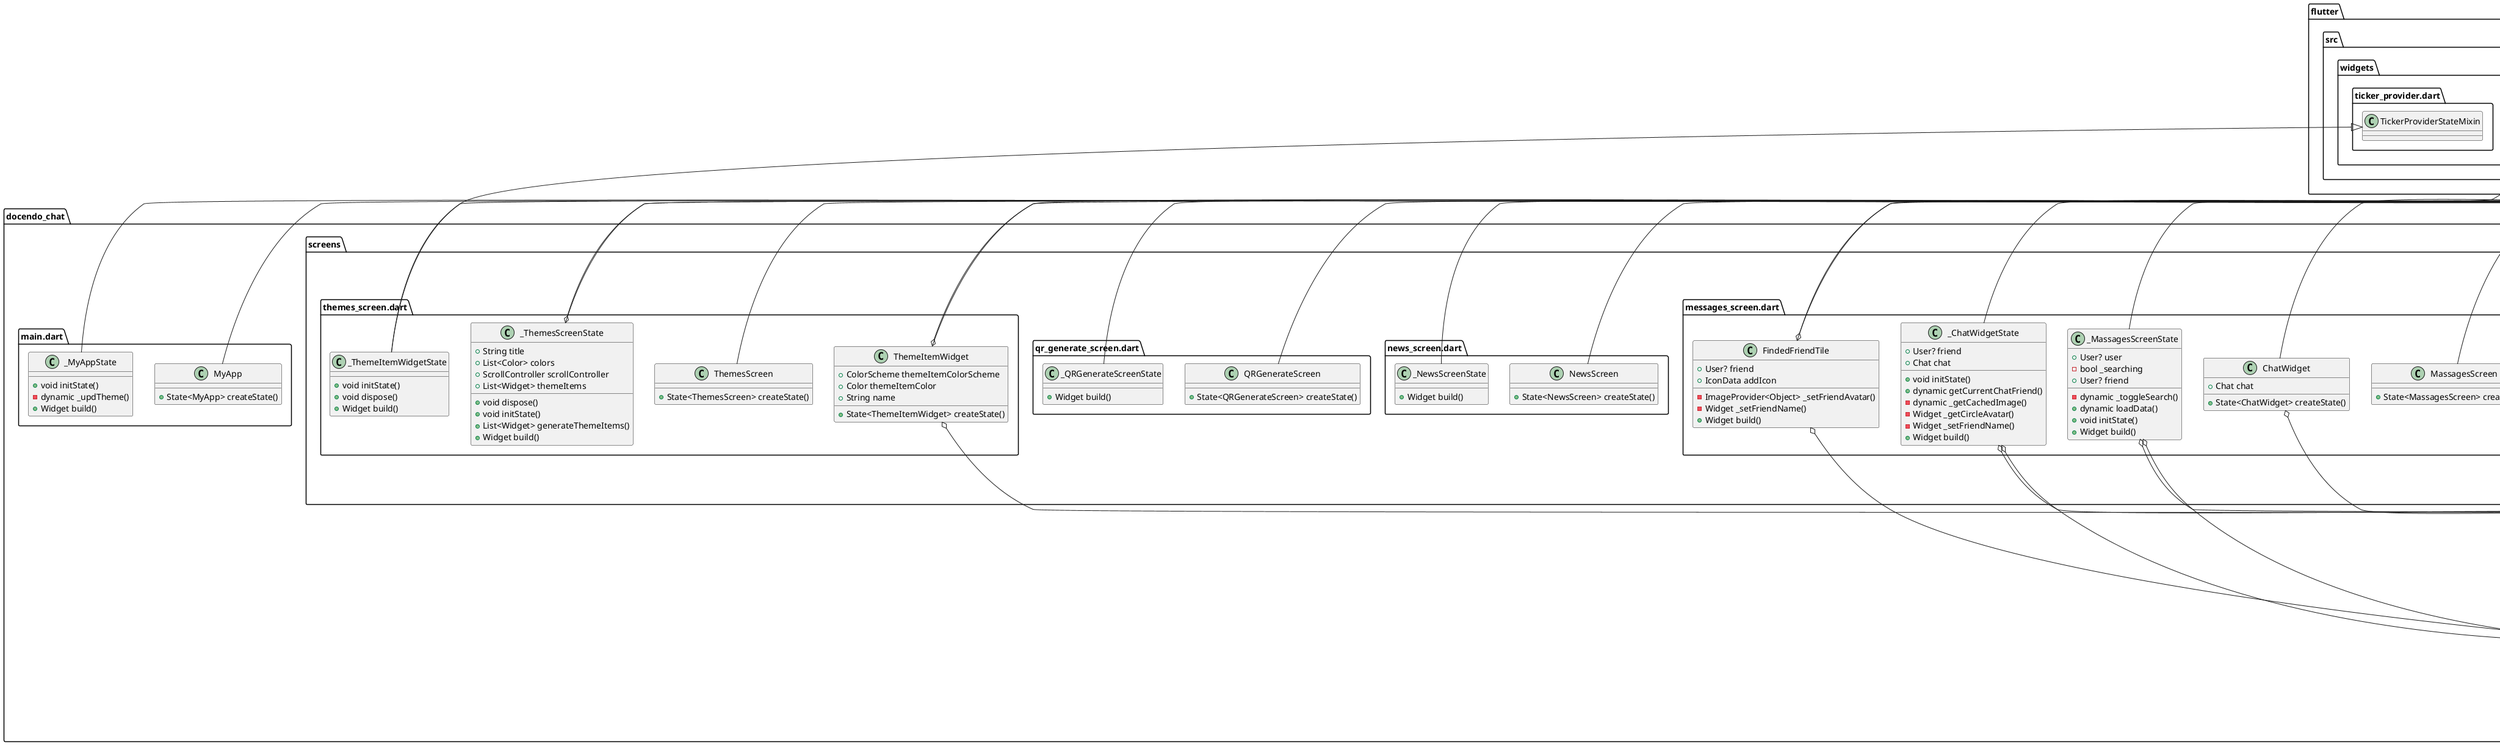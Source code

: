 @startuml
set namespaceSeparator ::

class "docendo_chat::firebase_options.dart::DefaultFirebaseOptions" {
  {static} +FirebaseOptions web
  {static} +FirebaseOptions android
  {static} +FirebaseOptions ios
  {static} +FirebaseOptions macos
  {static} +FirebaseOptions currentPlatform
}

"docendo_chat::firebase_options.dart::DefaultFirebaseOptions" o-- "firebase_core_platform_interface::firebase_core_platform_interface.dart::FirebaseOptions"

class "docendo_chat::main.dart::MyApp" {
  +State<MyApp> createState()
}

"flutter::src::widgets::framework.dart::StatefulWidget" <|-- "docendo_chat::main.dart::MyApp"

class "docendo_chat::main.dart::_MyAppState" {
  +void initState()
  -dynamic _updTheme()
  +Widget build()
}

"flutter::src::widgets::framework.dart::State" <|-- "docendo_chat::main.dart::_MyAppState"

class "docendo_chat::models::chat.dart::Chat" {
  +String key
  +List<String> members
  +String lastMessage
  +String lastMessageTime
  {static} +Chat fromJson()
}

class "docendo_chat::models::message.dart::Message" {
  +String message
  +String time
  +String sender
  {static} +Message fromJson()
}

class "docendo_chat::models::user.dart::User" {
  +String key
  +String name
  +String mail
  +String imageUrl
  +List<String?> friends
  +String token
  +Map<String, dynamic> toJson()
  {static} +User fromJson()
}

class "docendo_chat::screens::account_screen.dart::AccountScreen" {
  +User? user
  {static} +SnackBar customSnackBar()
  +State<AccountScreen> createState()
}

"docendo_chat::screens::account_screen.dart::AccountScreen" o-- "firebase_auth::firebase_auth.dart::User"
"flutter::src::widgets::framework.dart::StatefulWidget" <|-- "docendo_chat::screens::account_screen.dart::AccountScreen"
class "docendo_chat::screens::account_screen.dart::_AccountScreenState" {
  +User? user
  +DefaultCacheManager manager
  +void initState()
  -dynamic _accountUpdate()
  +Widget build()
}

"docendo_chat::screens::account_screen.dart::_AccountScreenState" o-- "firebase_auth::firebase_auth.dart::User"
"docendo_chat::screens::account_screen.dart::_AccountScreenState" o-- "flutter_cache_manager::src::cache_managers::default_cache_manager.dart::DefaultCacheManager"
"flutter::src::widgets::framework.dart::State" <|-- "docendo_chat::screens::account_screen.dart::_AccountScreenState"

class "docendo_chat::screens::account_screen.dart::MemorySettingsWidget" {
  +Widget build()
}

"flutter::src::widgets::framework.dart::StatelessWidget" <|-- "docendo_chat::screens::account_screen.dart::MemorySettingsWidget"

class "docendo_chat::screens::account_screen.dart::SettingsFriendsWidget" {
  +Widget build()
}

"flutter::src::widgets::framework.dart::StatelessWidget" <|-- "docendo_chat::screens::account_screen.dart::SettingsFriendsWidget"

class "docendo_chat::screens::account_screen.dart::ThemeSettingsWidget" {
  +Widget build()
}

"flutter::src::widgets::framework.dart::StatelessWidget" <|-- "docendo_chat::screens::account_screen.dart::ThemeSettingsWidget"

class "docendo_chat::screens::account_screen.dart::SettingsDeviderWidget" {
  +Widget build()
}

"flutter::src::widgets::framework.dart::StatelessWidget" <|-- "docendo_chat::screens::account_screen.dart::SettingsDeviderWidget"

class "docendo_chat::screens::account_screen.dart::AccountSettingsWidget" {
  +Widget build()
}

"flutter::src::widgets::framework.dart::StatelessWidget" <|-- "docendo_chat::screens::account_screen.dart::AccountSettingsWidget"

class "docendo_chat::screens::account_screen.dart::CircleAvatarWidget" {
  +String imageUrl
  +dynamic getImageFile()
  +dynamic getCachedImage()
  +Widget build()
}

"flutter::src::widgets::framework.dart::StatelessWidget" <|-- "docendo_chat::screens::account_screen.dart::CircleAvatarWidget"

class "docendo_chat::screens::auth_screen.dart::AuthScreen" {
  +Widget build()
}

"flutter::src::widgets::framework.dart::StatelessWidget" <|-- "docendo_chat::screens::auth_screen.dart::AuthScreen"

class "docendo_chat::screens::auth_screen.dart::SignInButtonWidget" {
  +DatabaseReference usersRef
  +Widget build()
}

"docendo_chat::screens::auth_screen.dart::SignInButtonWidget" o-- "firebase_database::firebase_database.dart::DatabaseReference"
"flutter::src::widgets::framework.dart::StatelessWidget" <|-- "docendo_chat::screens::auth_screen.dart::SignInButtonWidget"

class "docendo_chat::screens::chat_screen.dart::ChatScreen" {
  +User? friend
  +Chat chat
  +State<ChatScreen> createState()
}

"docendo_chat::screens::chat_screen.dart::ChatScreen" o-- "docendo_chat::models::user.dart::User"
"docendo_chat::screens::chat_screen.dart::ChatScreen" o-- "docendo_chat::models::chat.dart::Chat"
"flutter::src::widgets::framework.dart::StatefulWidget" <|-- "docendo_chat::screens::chat_screen.dart::ChatScreen"

class "docendo_chat::screens::chat_screen.dart::_ChatScreenState" {
  +User? friend
  +Chat chat
  -bool _showFloatingActionButton
  +List<Message> messages
  +List<Widget> messagesWidgets
  -TextEditingController _textEditingController
  -ScrollController _scrollController
  +void initState()
  -ImageProvider<Object> _setFriendAvatar()
  -Widget _setFriendName()
  +dynamic getMessages()
  -dynamic _scrollToDown()
  +void dispose()
  +Widget build()
}

"docendo_chat::screens::chat_screen.dart::_ChatScreenState" o-- "docendo_chat::models::user.dart::User"
"docendo_chat::screens::chat_screen.dart::_ChatScreenState" o-- "docendo_chat::models::chat.dart::Chat"
"docendo_chat::screens::chat_screen.dart::_ChatScreenState" o-- "flutter::src::widgets::editable_text.dart::TextEditingController"
"docendo_chat::screens::chat_screen.dart::_ChatScreenState" o-- "flutter::src::widgets::scroll_controller.dart::ScrollController"
"flutter::src::widgets::framework.dart::State" <|-- "docendo_chat::screens::chat_screen.dart::_ChatScreenState"

class "docendo_chat::screens::chat_screen.dart::MessageWidget" {
  +Message message
  +dynamic getMessageAlign()
  +dynamic getMessageColor()
  +dynamic getBoxDecoration()
  +Widget build()
}

"docendo_chat::screens::chat_screen.dart::MessageWidget" o-- "docendo_chat::models::message.dart::Message"
"flutter::src::widgets::framework.dart::StatelessWidget" <|-- "docendo_chat::screens::chat_screen.dart::MessageWidget"

class "docendo_chat::screens::check_connection_screen.dart::CheckConnectionSceen" {
  +State<CheckConnectionSceen> createState()
}

"flutter::src::widgets::framework.dart::StatefulWidget" <|-- "docendo_chat::screens::check_connection_screen.dart::CheckConnectionSceen"

class "docendo_chat::screens::check_connection_screen.dart::_CheckConnectionScreenState" {
  +DatabaseReference ref
  +Widget checkData
  +void initState()
  -dynamic _checkConnection()
  +Widget build()
}

"docendo_chat::screens::check_connection_screen.dart::_CheckConnectionScreenState" o-- "firebase_database::firebase_database.dart::DatabaseReference"
"docendo_chat::screens::check_connection_screen.dart::_CheckConnectionScreenState" o-- "flutter::src::widgets::framework.dart::Widget"
"flutter::src::widgets::framework.dart::State" <|-- "docendo_chat::screens::check_connection_screen.dart::_CheckConnectionScreenState"

class "docendo_chat::screens::main_screen.dart::MainScreen" {
  +User? user
  +State<MainScreen> createState()
}

"docendo_chat::screens::main_screen.dart::MainScreen" o-- "firebase_auth::firebase_auth.dart::User"
"flutter::src::widgets::framework.dart::StatefulWidget" <|-- "docendo_chat::screens::main_screen.dart::MainScreen"

class "docendo_chat::screens::main_screen.dart::_MainScreenState" {
  -int _selectedIndex
  +User? user
  -List<Widget> _pages
  +void initState()
  -dynamic _initPages()
  +Widget build()
}

"docendo_chat::screens::main_screen.dart::_MainScreenState" o-- "firebase_auth::firebase_auth.dart::User"
"flutter::src::widgets::framework.dart::State" <|-- "docendo_chat::screens::main_screen.dart::_MainScreenState"

class "docendo_chat::screens::messages_screen.dart::MassagesScreen" {
  +State<MassagesScreen> createState()
}

"flutter::src::widgets::framework.dart::StatefulWidget" <|-- "docendo_chat::screens::messages_screen.dart::MassagesScreen"

class "docendo_chat::screens::messages_screen.dart::_MassagesScreenState" {
  +User? user
  -bool _searching
  +User? friend
  -dynamic _toggleSearch()
  +dynamic loadData()
  +void initState()
  +Widget build()
}

"docendo_chat::screens::messages_screen.dart::_MassagesScreenState" o-- "firebase_auth::firebase_auth.dart::User"
"docendo_chat::screens::messages_screen.dart::_MassagesScreenState" o-- "docendo_chat::models::user.dart::User"
"flutter::src::widgets::framework.dart::State" <|-- "docendo_chat::screens::messages_screen.dart::_MassagesScreenState"

class "docendo_chat::screens::messages_screen.dart::ChatWidget" {
  +Chat chat
  +State<ChatWidget> createState()
}

"docendo_chat::screens::messages_screen.dart::ChatWidget" o-- "docendo_chat::models::chat.dart::Chat"
"flutter::src::widgets::framework.dart::StatefulWidget" <|-- "docendo_chat::screens::messages_screen.dart::ChatWidget"

class "docendo_chat::screens::messages_screen.dart::_ChatWidgetState" {
  +User? friend
  +Chat chat
  +void initState()
  +dynamic getCurrentChatFriend()
  -dynamic _getCachedImage()
  -Widget _getCircleAvatar()
  -Widget _setFriendName()
  +Widget build()
}

"docendo_chat::screens::messages_screen.dart::_ChatWidgetState" o-- "docendo_chat::models::user.dart::User"
"docendo_chat::screens::messages_screen.dart::_ChatWidgetState" o-- "docendo_chat::models::chat.dart::Chat"
"flutter::src::widgets::framework.dart::State" <|-- "docendo_chat::screens::messages_screen.dart::_ChatWidgetState"

class "docendo_chat::screens::messages_screen.dart::FindedFriendWidget" {
  +User? friend
  +Widget build()
}

"docendo_chat::screens::messages_screen.dart::FindedFriendWidget" o-- "docendo_chat::models::user.dart::User"
"flutter::src::widgets::framework.dart::StatelessWidget" <|-- "docendo_chat::screens::messages_screen.dart::FindedFriendWidget"

class "docendo_chat::screens::messages_screen.dart::FindedFriendTile" {
  +User? friend
  +IconData addIcon
  -ImageProvider<Object> _setFriendAvatar()
  -Widget _setFriendName()
  +Widget build()
}

"docendo_chat::screens::messages_screen.dart::FindedFriendTile" o-- "docendo_chat::models::user.dart::User"
"docendo_chat::screens::messages_screen.dart::FindedFriendTile" o-- "flutter::src::widgets::icon_data.dart::IconData"
"flutter::src::widgets::framework.dart::StatelessWidget" <|-- "docendo_chat::screens::messages_screen.dart::FindedFriendTile"

class "docendo_chat::screens::news_screen.dart::NewsScreen" {
  +State<NewsScreen> createState()
}

"flutter::src::widgets::framework.dart::StatefulWidget" <|-- "docendo_chat::screens::news_screen.dart::NewsScreen"

class "docendo_chat::screens::news_screen.dart::_NewsScreenState" {
  +Widget build()
}

"flutter::src::widgets::framework.dart::State" <|-- "docendo_chat::screens::news_screen.dart::_NewsScreenState"

class "docendo_chat::screens::qr_generate_screen.dart::QRGenerateScreen" {
  +State<QRGenerateScreen> createState()
}

"flutter::src::widgets::framework.dart::StatefulWidget" <|-- "docendo_chat::screens::qr_generate_screen.dart::QRGenerateScreen"

class "docendo_chat::screens::qr_generate_screen.dart::_QRGenerateScreenState" {
  +Widget build()
}

"flutter::src::widgets::framework.dart::State" <|-- "docendo_chat::screens::qr_generate_screen.dart::_QRGenerateScreenState"

class "docendo_chat::screens::themes_screen.dart::ThemesScreen" {
  +State<ThemesScreen> createState()
}

"flutter::src::widgets::framework.dart::StatefulWidget" <|-- "docendo_chat::screens::themes_screen.dart::ThemesScreen"

class "docendo_chat::screens::themes_screen.dart::_ThemesScreenState" {
  +String title
  +List<Color> colors
  +ScrollController scrollController
  +List<Widget> themeItems
  +void dispose()
  +void initState()
  +List<Widget> generateThemeItems()
  +Widget build()
}

"docendo_chat::screens::themes_screen.dart::_ThemesScreenState" o-- "flutter::src::widgets::scroll_controller.dart::ScrollController"
"flutter::src::widgets::framework.dart::State" <|-- "docendo_chat::screens::themes_screen.dart::_ThemesScreenState"

class "docendo_chat::screens::themes_screen.dart::ThemeItemWidget" {
  +ColorScheme themeItemColorScheme
  +Color themeItemColor
  +String name
  +State<ThemeItemWidget> createState()
}

"docendo_chat::screens::themes_screen.dart::ThemeItemWidget" o-- "flutter::src::material::color_scheme.dart::ColorScheme"
"docendo_chat::screens::themes_screen.dart::ThemeItemWidget" o-- "dart::ui::Color"
"flutter::src::widgets::framework.dart::StatefulWidget" <|-- "docendo_chat::screens::themes_screen.dart::ThemeItemWidget"

class "docendo_chat::screens::themes_screen.dart::_ThemeItemWidgetState" {
  +void initState()
  +void dispose()
  +Widget build()
}

"flutter::src::widgets::framework.dart::State" <|-- "docendo_chat::screens::themes_screen.dart::_ThemeItemWidgetState"
"flutter::src::widgets::ticker_provider.dart::TickerProviderStateMixin" <|-- "docendo_chat::screens::themes_screen.dart::_ThemeItemWidgetState"

class "docendo_chat::services::auth_service.dart::AuthService" {
  {static} +dynamic signInWithGoogle()
  {static} +dynamic signOut()
}

class "docendo_chat::services::chat_service.dart::ChatService" {
  +Function callback
  +DatabaseReference createChatRef
  +User? currentUser
  +dynamic createChat()
  +dynamic getChats()
  +dynamic sendMessage()
  +dynamic getLastMessage()
}

"docendo_chat::services::chat_service.dart::ChatService" o-- "firebase_database::firebase_database.dart::DatabaseReference"
"docendo_chat::services::chat_service.dart::ChatService" o-- "firebase_auth::firebase_auth.dart::User"

class "docendo_chat::services::notification_service.dart::NotificationSerivce" {
  +dynamic sendNotificationOnMessage()
}

class "docendo_chat::services::theme_service.dart::ThemeModel" {
  -ThemeData _currentTheme
  +ThemeData currentTheme
  -dynamic _getCurrentTheme()
}

"docendo_chat::services::theme_service.dart::ThemeModel" o-- "flutter::src::material::theme_data.dart::ThemeData"
"property_change_notifier::src::property_change_notifier.dart::PropertyChangeNotifier" <|-- "docendo_chat::services::theme_service.dart::ThemeModel"

class "docendo_chat::services::user_service.dart::UserService" {
  +DatabaseReference usersRef
  +DatabaseReference keyRef
  +User? user
  +dynamic postUser()
  +dynamic searchFriend()
  +dynamic searchFriendForChats()
}

"docendo_chat::services::user_service.dart::UserService" o-- "firebase_database::firebase_database.dart::DatabaseReference"
"docendo_chat::services::user_service.dart::UserService" o-- "firebase_auth::firebase_auth.dart::User"